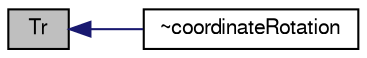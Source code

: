 digraph "Tr"
{
  bgcolor="transparent";
  edge [fontname="FreeSans",fontsize="10",labelfontname="FreeSans",labelfontsize="10"];
  node [fontname="FreeSans",fontsize="10",shape=record];
  rankdir="LR";
  Node670 [label="Tr",height=0.2,width=0.4,color="black", fillcolor="grey75", style="filled", fontcolor="black"];
  Node670 -> Node671 [dir="back",color="midnightblue",fontsize="10",style="solid",fontname="FreeSans"];
  Node671 [label="~coordinateRotation",height=0.2,width=0.4,color="black",URL="$a24994.html#ac822cabe25216f7cb2cc56a23a97f7fc",tooltip="Destructor. "];
}
